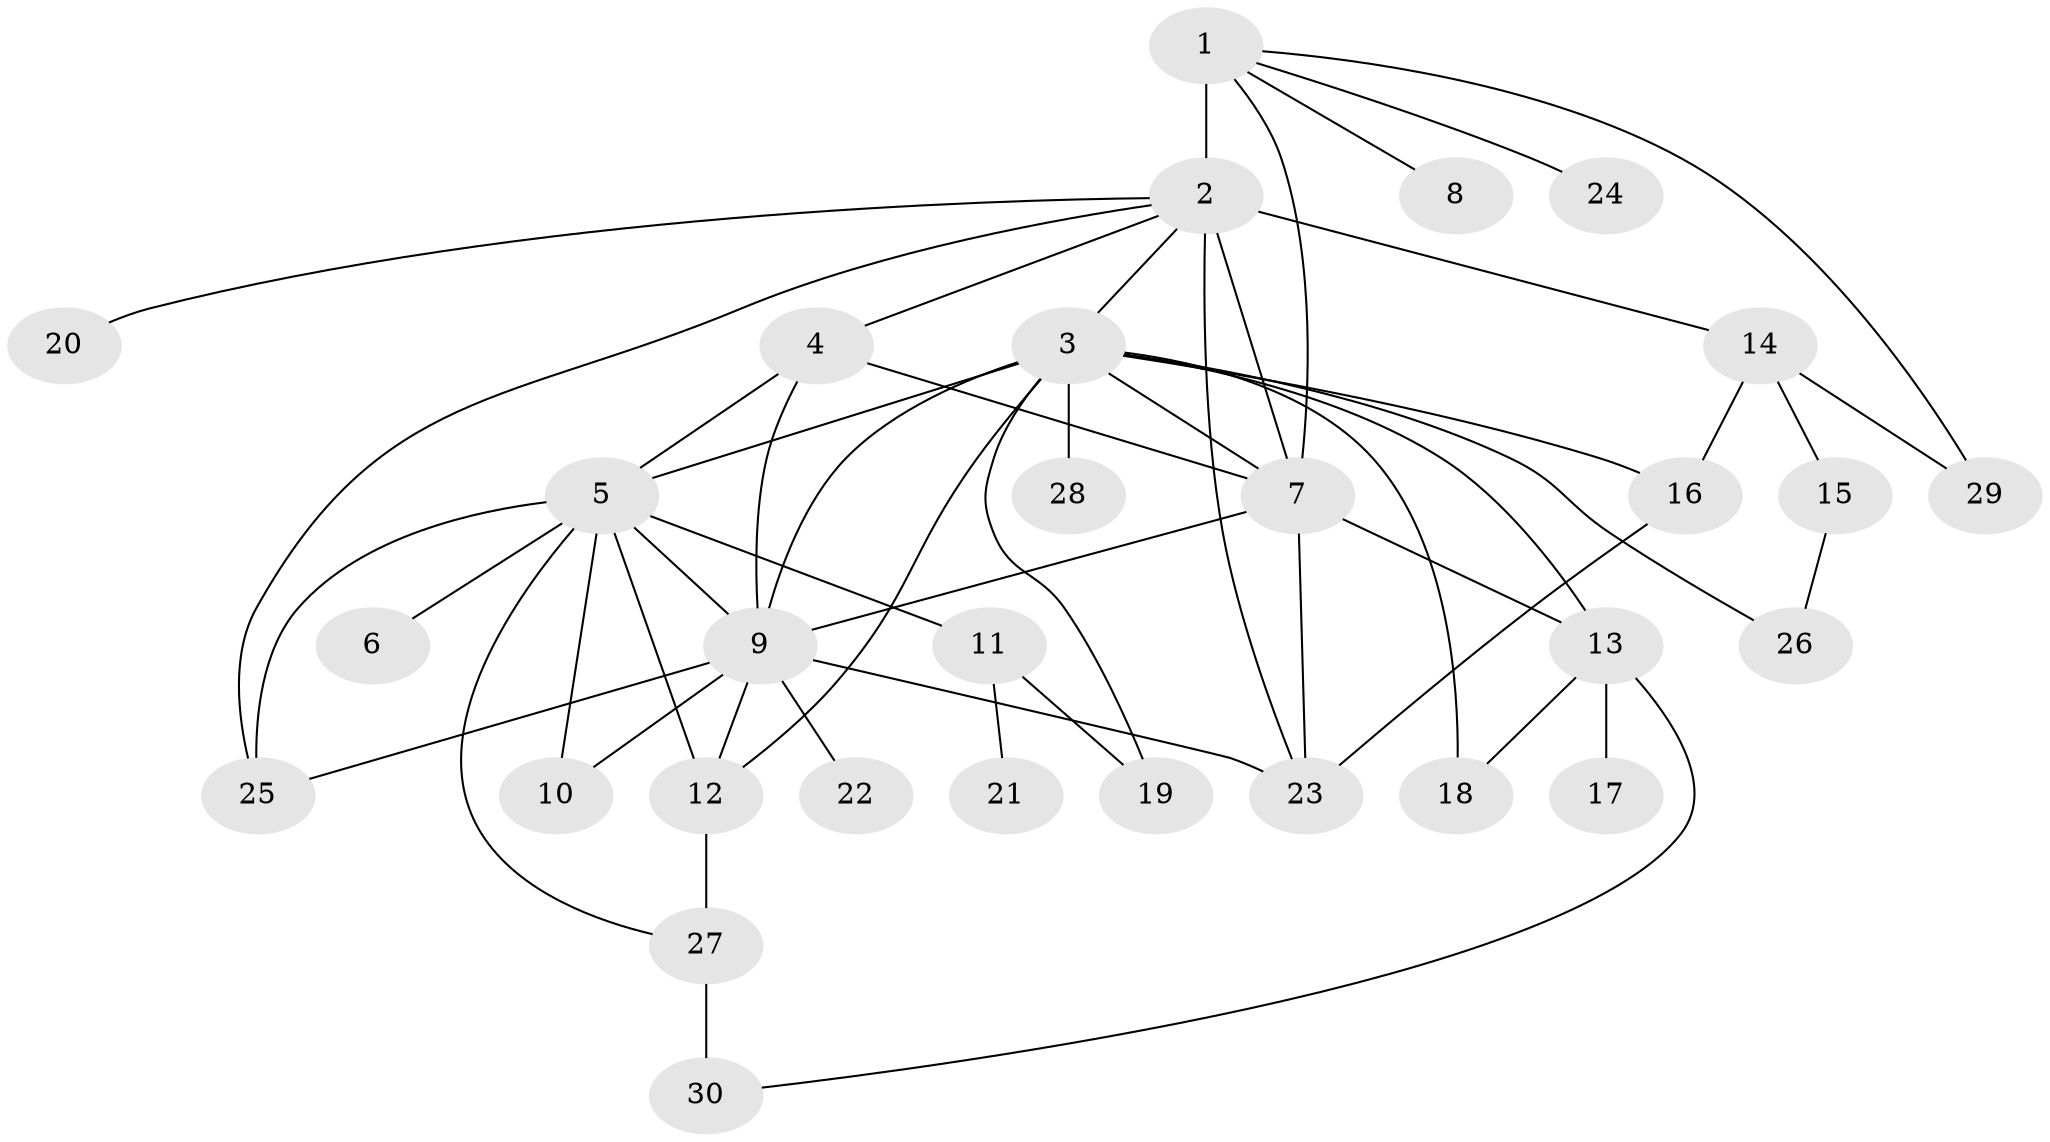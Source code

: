 // original degree distribution, {2: 0.25252525252525254, 19: 0.010101010101010102, 1: 0.45454545454545453, 15: 0.010101010101010102, 7: 0.020202020202020204, 6: 0.050505050505050504, 11: 0.010101010101010102, 10: 0.020202020202020204, 3: 0.10101010101010101, 5: 0.04040404040404041, 4: 0.030303030303030304}
// Generated by graph-tools (version 1.1) at 2025/50/03/04/25 22:50:21]
// undirected, 30 vertices, 52 edges
graph export_dot {
  node [color=gray90,style=filled];
  1;
  2;
  3;
  4;
  5;
  6;
  7;
  8;
  9;
  10;
  11;
  12;
  13;
  14;
  15;
  16;
  17;
  18;
  19;
  20;
  21;
  22;
  23;
  24;
  25;
  26;
  27;
  28;
  29;
  30;
  1 -- 2 [weight=10.0];
  1 -- 7 [weight=1.0];
  1 -- 8 [weight=1.0];
  1 -- 24 [weight=1.0];
  1 -- 29 [weight=1.0];
  2 -- 3 [weight=2.0];
  2 -- 4 [weight=1.0];
  2 -- 7 [weight=1.0];
  2 -- 14 [weight=1.0];
  2 -- 20 [weight=1.0];
  2 -- 23 [weight=1.0];
  2 -- 25 [weight=1.0];
  3 -- 5 [weight=3.0];
  3 -- 7 [weight=1.0];
  3 -- 9 [weight=2.0];
  3 -- 12 [weight=1.0];
  3 -- 13 [weight=1.0];
  3 -- 16 [weight=1.0];
  3 -- 18 [weight=1.0];
  3 -- 19 [weight=1.0];
  3 -- 26 [weight=1.0];
  3 -- 28 [weight=1.0];
  4 -- 5 [weight=1.0];
  4 -- 7 [weight=1.0];
  4 -- 9 [weight=1.0];
  5 -- 6 [weight=1.0];
  5 -- 9 [weight=1.0];
  5 -- 10 [weight=1.0];
  5 -- 11 [weight=1.0];
  5 -- 12 [weight=1.0];
  5 -- 25 [weight=1.0];
  5 -- 27 [weight=1.0];
  7 -- 9 [weight=3.0];
  7 -- 13 [weight=1.0];
  7 -- 23 [weight=1.0];
  9 -- 10 [weight=1.0];
  9 -- 12 [weight=1.0];
  9 -- 22 [weight=1.0];
  9 -- 23 [weight=1.0];
  9 -- 25 [weight=1.0];
  11 -- 19 [weight=1.0];
  11 -- 21 [weight=1.0];
  12 -- 27 [weight=1.0];
  13 -- 17 [weight=1.0];
  13 -- 18 [weight=1.0];
  13 -- 30 [weight=1.0];
  14 -- 15 [weight=1.0];
  14 -- 16 [weight=1.0];
  14 -- 29 [weight=1.0];
  15 -- 26 [weight=1.0];
  16 -- 23 [weight=1.0];
  27 -- 30 [weight=3.0];
}
